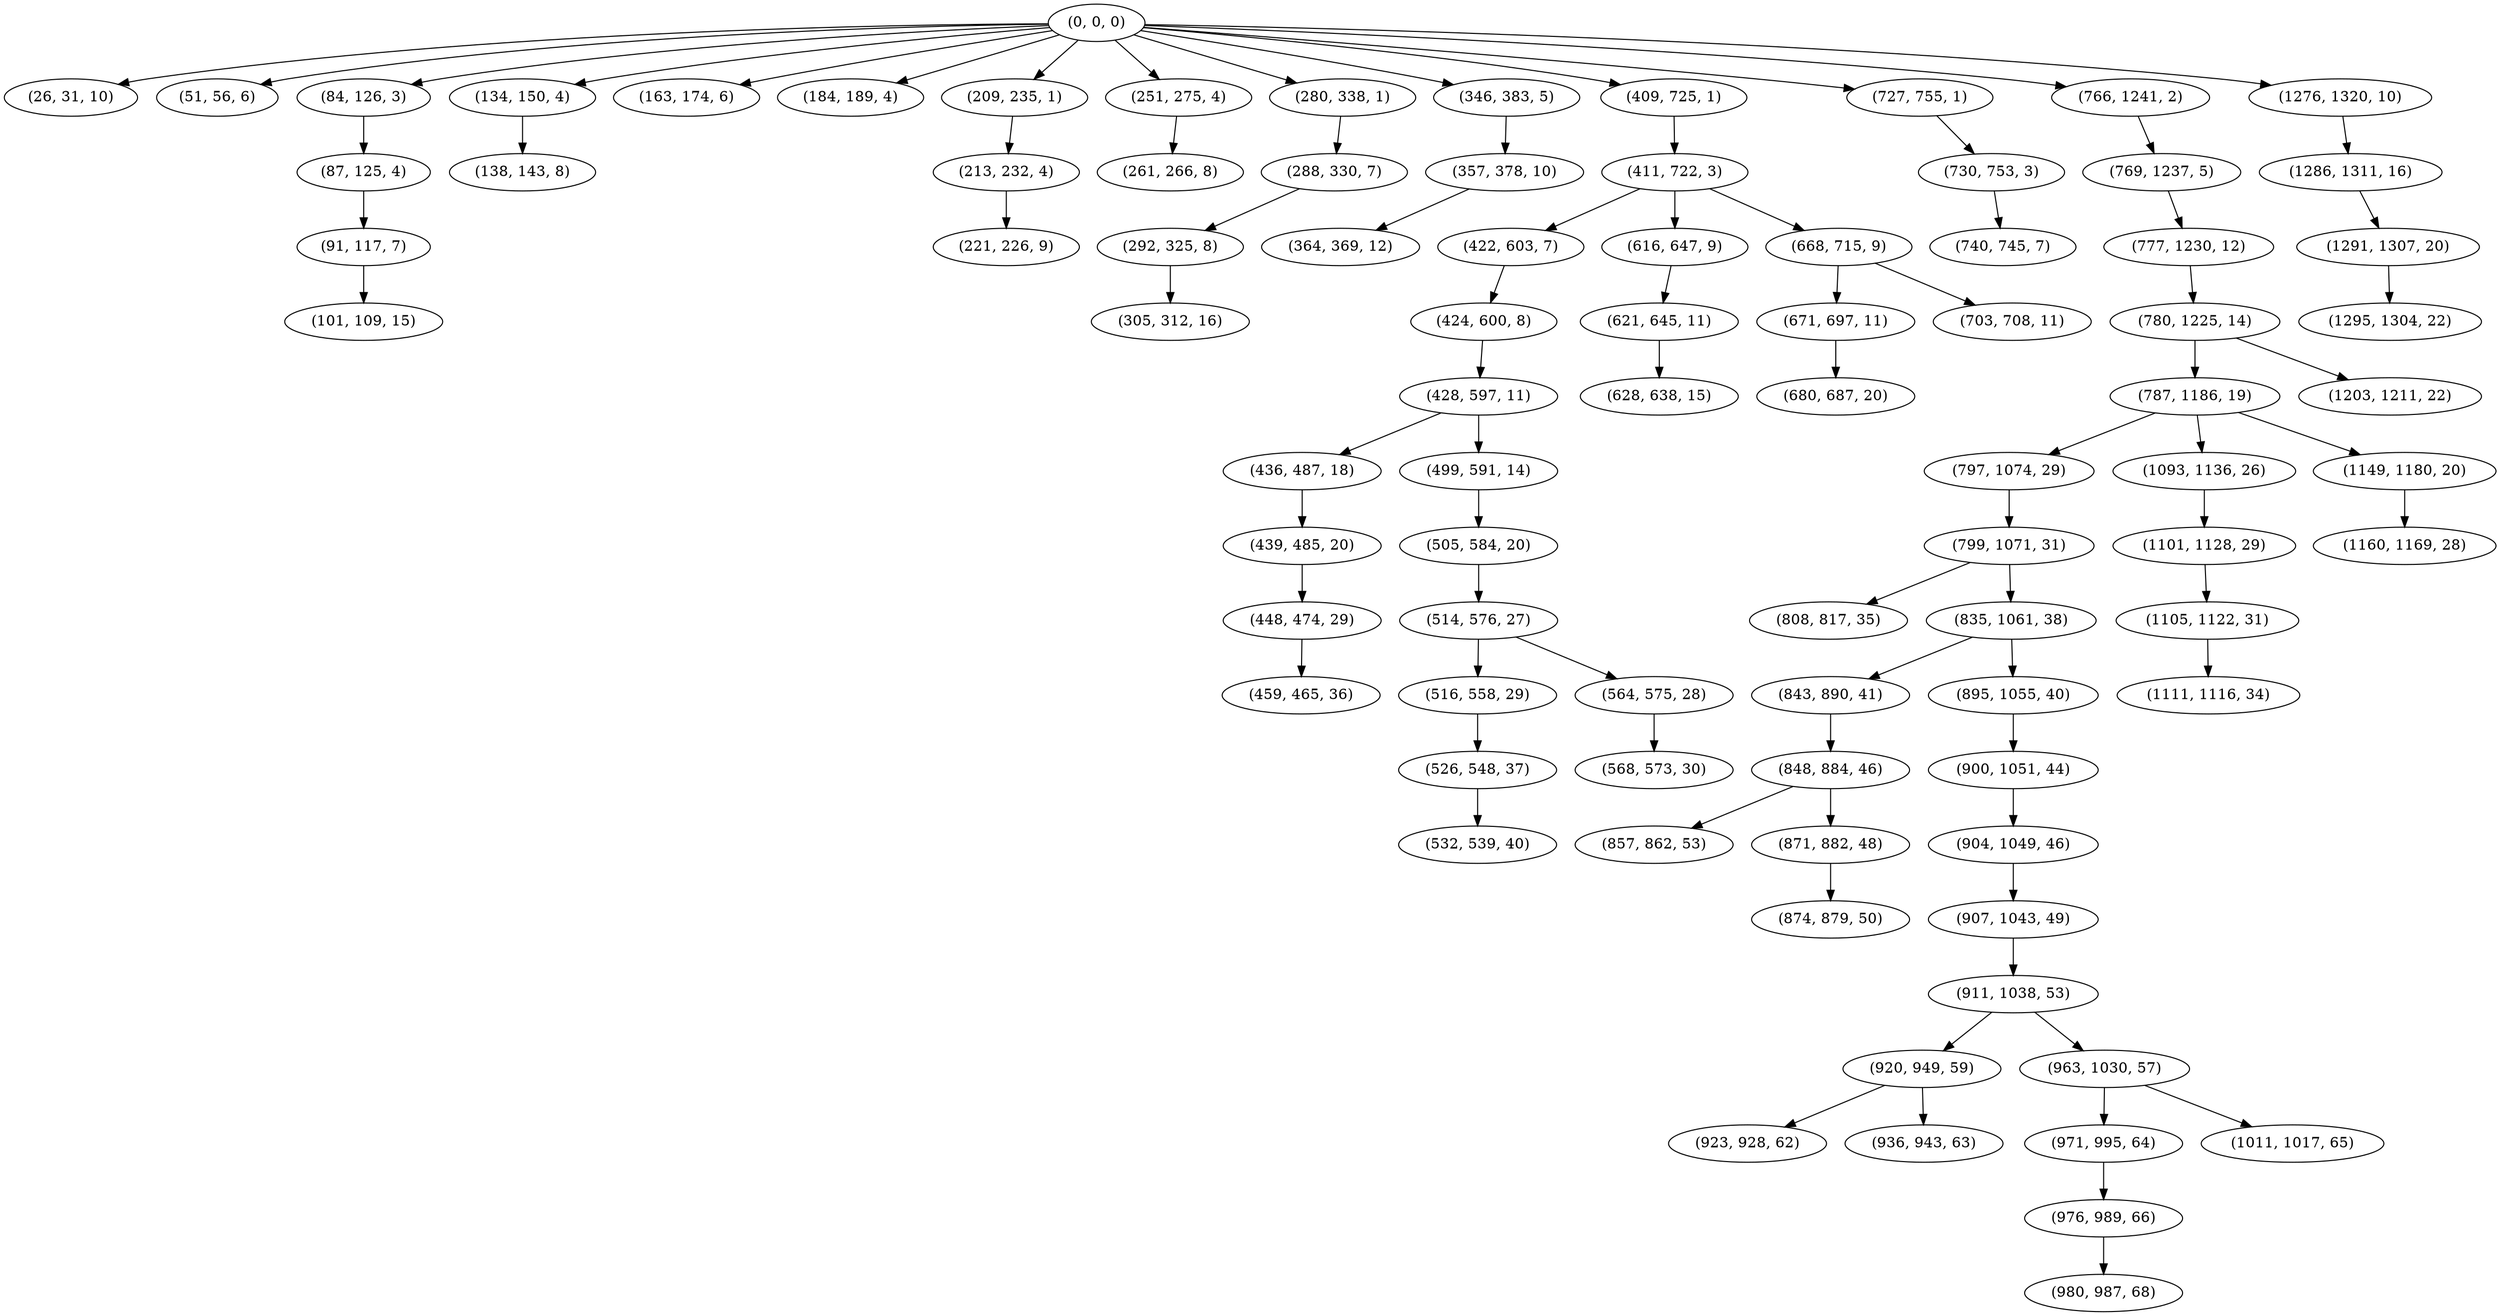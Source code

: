 digraph tree {
    "(0, 0, 0)";
    "(26, 31, 10)";
    "(51, 56, 6)";
    "(84, 126, 3)";
    "(87, 125, 4)";
    "(91, 117, 7)";
    "(101, 109, 15)";
    "(134, 150, 4)";
    "(138, 143, 8)";
    "(163, 174, 6)";
    "(184, 189, 4)";
    "(209, 235, 1)";
    "(213, 232, 4)";
    "(221, 226, 9)";
    "(251, 275, 4)";
    "(261, 266, 8)";
    "(280, 338, 1)";
    "(288, 330, 7)";
    "(292, 325, 8)";
    "(305, 312, 16)";
    "(346, 383, 5)";
    "(357, 378, 10)";
    "(364, 369, 12)";
    "(409, 725, 1)";
    "(411, 722, 3)";
    "(422, 603, 7)";
    "(424, 600, 8)";
    "(428, 597, 11)";
    "(436, 487, 18)";
    "(439, 485, 20)";
    "(448, 474, 29)";
    "(459, 465, 36)";
    "(499, 591, 14)";
    "(505, 584, 20)";
    "(514, 576, 27)";
    "(516, 558, 29)";
    "(526, 548, 37)";
    "(532, 539, 40)";
    "(564, 575, 28)";
    "(568, 573, 30)";
    "(616, 647, 9)";
    "(621, 645, 11)";
    "(628, 638, 15)";
    "(668, 715, 9)";
    "(671, 697, 11)";
    "(680, 687, 20)";
    "(703, 708, 11)";
    "(727, 755, 1)";
    "(730, 753, 3)";
    "(740, 745, 7)";
    "(766, 1241, 2)";
    "(769, 1237, 5)";
    "(777, 1230, 12)";
    "(780, 1225, 14)";
    "(787, 1186, 19)";
    "(797, 1074, 29)";
    "(799, 1071, 31)";
    "(808, 817, 35)";
    "(835, 1061, 38)";
    "(843, 890, 41)";
    "(848, 884, 46)";
    "(857, 862, 53)";
    "(871, 882, 48)";
    "(874, 879, 50)";
    "(895, 1055, 40)";
    "(900, 1051, 44)";
    "(904, 1049, 46)";
    "(907, 1043, 49)";
    "(911, 1038, 53)";
    "(920, 949, 59)";
    "(923, 928, 62)";
    "(936, 943, 63)";
    "(963, 1030, 57)";
    "(971, 995, 64)";
    "(976, 989, 66)";
    "(980, 987, 68)";
    "(1011, 1017, 65)";
    "(1093, 1136, 26)";
    "(1101, 1128, 29)";
    "(1105, 1122, 31)";
    "(1111, 1116, 34)";
    "(1149, 1180, 20)";
    "(1160, 1169, 28)";
    "(1203, 1211, 22)";
    "(1276, 1320, 10)";
    "(1286, 1311, 16)";
    "(1291, 1307, 20)";
    "(1295, 1304, 22)";
    "(0, 0, 0)" -> "(26, 31, 10)";
    "(0, 0, 0)" -> "(51, 56, 6)";
    "(0, 0, 0)" -> "(84, 126, 3)";
    "(0, 0, 0)" -> "(134, 150, 4)";
    "(0, 0, 0)" -> "(163, 174, 6)";
    "(0, 0, 0)" -> "(184, 189, 4)";
    "(0, 0, 0)" -> "(209, 235, 1)";
    "(0, 0, 0)" -> "(251, 275, 4)";
    "(0, 0, 0)" -> "(280, 338, 1)";
    "(0, 0, 0)" -> "(346, 383, 5)";
    "(0, 0, 0)" -> "(409, 725, 1)";
    "(0, 0, 0)" -> "(727, 755, 1)";
    "(0, 0, 0)" -> "(766, 1241, 2)";
    "(0, 0, 0)" -> "(1276, 1320, 10)";
    "(84, 126, 3)" -> "(87, 125, 4)";
    "(87, 125, 4)" -> "(91, 117, 7)";
    "(91, 117, 7)" -> "(101, 109, 15)";
    "(134, 150, 4)" -> "(138, 143, 8)";
    "(209, 235, 1)" -> "(213, 232, 4)";
    "(213, 232, 4)" -> "(221, 226, 9)";
    "(251, 275, 4)" -> "(261, 266, 8)";
    "(280, 338, 1)" -> "(288, 330, 7)";
    "(288, 330, 7)" -> "(292, 325, 8)";
    "(292, 325, 8)" -> "(305, 312, 16)";
    "(346, 383, 5)" -> "(357, 378, 10)";
    "(357, 378, 10)" -> "(364, 369, 12)";
    "(409, 725, 1)" -> "(411, 722, 3)";
    "(411, 722, 3)" -> "(422, 603, 7)";
    "(411, 722, 3)" -> "(616, 647, 9)";
    "(411, 722, 3)" -> "(668, 715, 9)";
    "(422, 603, 7)" -> "(424, 600, 8)";
    "(424, 600, 8)" -> "(428, 597, 11)";
    "(428, 597, 11)" -> "(436, 487, 18)";
    "(428, 597, 11)" -> "(499, 591, 14)";
    "(436, 487, 18)" -> "(439, 485, 20)";
    "(439, 485, 20)" -> "(448, 474, 29)";
    "(448, 474, 29)" -> "(459, 465, 36)";
    "(499, 591, 14)" -> "(505, 584, 20)";
    "(505, 584, 20)" -> "(514, 576, 27)";
    "(514, 576, 27)" -> "(516, 558, 29)";
    "(514, 576, 27)" -> "(564, 575, 28)";
    "(516, 558, 29)" -> "(526, 548, 37)";
    "(526, 548, 37)" -> "(532, 539, 40)";
    "(564, 575, 28)" -> "(568, 573, 30)";
    "(616, 647, 9)" -> "(621, 645, 11)";
    "(621, 645, 11)" -> "(628, 638, 15)";
    "(668, 715, 9)" -> "(671, 697, 11)";
    "(668, 715, 9)" -> "(703, 708, 11)";
    "(671, 697, 11)" -> "(680, 687, 20)";
    "(727, 755, 1)" -> "(730, 753, 3)";
    "(730, 753, 3)" -> "(740, 745, 7)";
    "(766, 1241, 2)" -> "(769, 1237, 5)";
    "(769, 1237, 5)" -> "(777, 1230, 12)";
    "(777, 1230, 12)" -> "(780, 1225, 14)";
    "(780, 1225, 14)" -> "(787, 1186, 19)";
    "(780, 1225, 14)" -> "(1203, 1211, 22)";
    "(787, 1186, 19)" -> "(797, 1074, 29)";
    "(787, 1186, 19)" -> "(1093, 1136, 26)";
    "(787, 1186, 19)" -> "(1149, 1180, 20)";
    "(797, 1074, 29)" -> "(799, 1071, 31)";
    "(799, 1071, 31)" -> "(808, 817, 35)";
    "(799, 1071, 31)" -> "(835, 1061, 38)";
    "(835, 1061, 38)" -> "(843, 890, 41)";
    "(835, 1061, 38)" -> "(895, 1055, 40)";
    "(843, 890, 41)" -> "(848, 884, 46)";
    "(848, 884, 46)" -> "(857, 862, 53)";
    "(848, 884, 46)" -> "(871, 882, 48)";
    "(871, 882, 48)" -> "(874, 879, 50)";
    "(895, 1055, 40)" -> "(900, 1051, 44)";
    "(900, 1051, 44)" -> "(904, 1049, 46)";
    "(904, 1049, 46)" -> "(907, 1043, 49)";
    "(907, 1043, 49)" -> "(911, 1038, 53)";
    "(911, 1038, 53)" -> "(920, 949, 59)";
    "(911, 1038, 53)" -> "(963, 1030, 57)";
    "(920, 949, 59)" -> "(923, 928, 62)";
    "(920, 949, 59)" -> "(936, 943, 63)";
    "(963, 1030, 57)" -> "(971, 995, 64)";
    "(963, 1030, 57)" -> "(1011, 1017, 65)";
    "(971, 995, 64)" -> "(976, 989, 66)";
    "(976, 989, 66)" -> "(980, 987, 68)";
    "(1093, 1136, 26)" -> "(1101, 1128, 29)";
    "(1101, 1128, 29)" -> "(1105, 1122, 31)";
    "(1105, 1122, 31)" -> "(1111, 1116, 34)";
    "(1149, 1180, 20)" -> "(1160, 1169, 28)";
    "(1276, 1320, 10)" -> "(1286, 1311, 16)";
    "(1286, 1311, 16)" -> "(1291, 1307, 20)";
    "(1291, 1307, 20)" -> "(1295, 1304, 22)";
}

